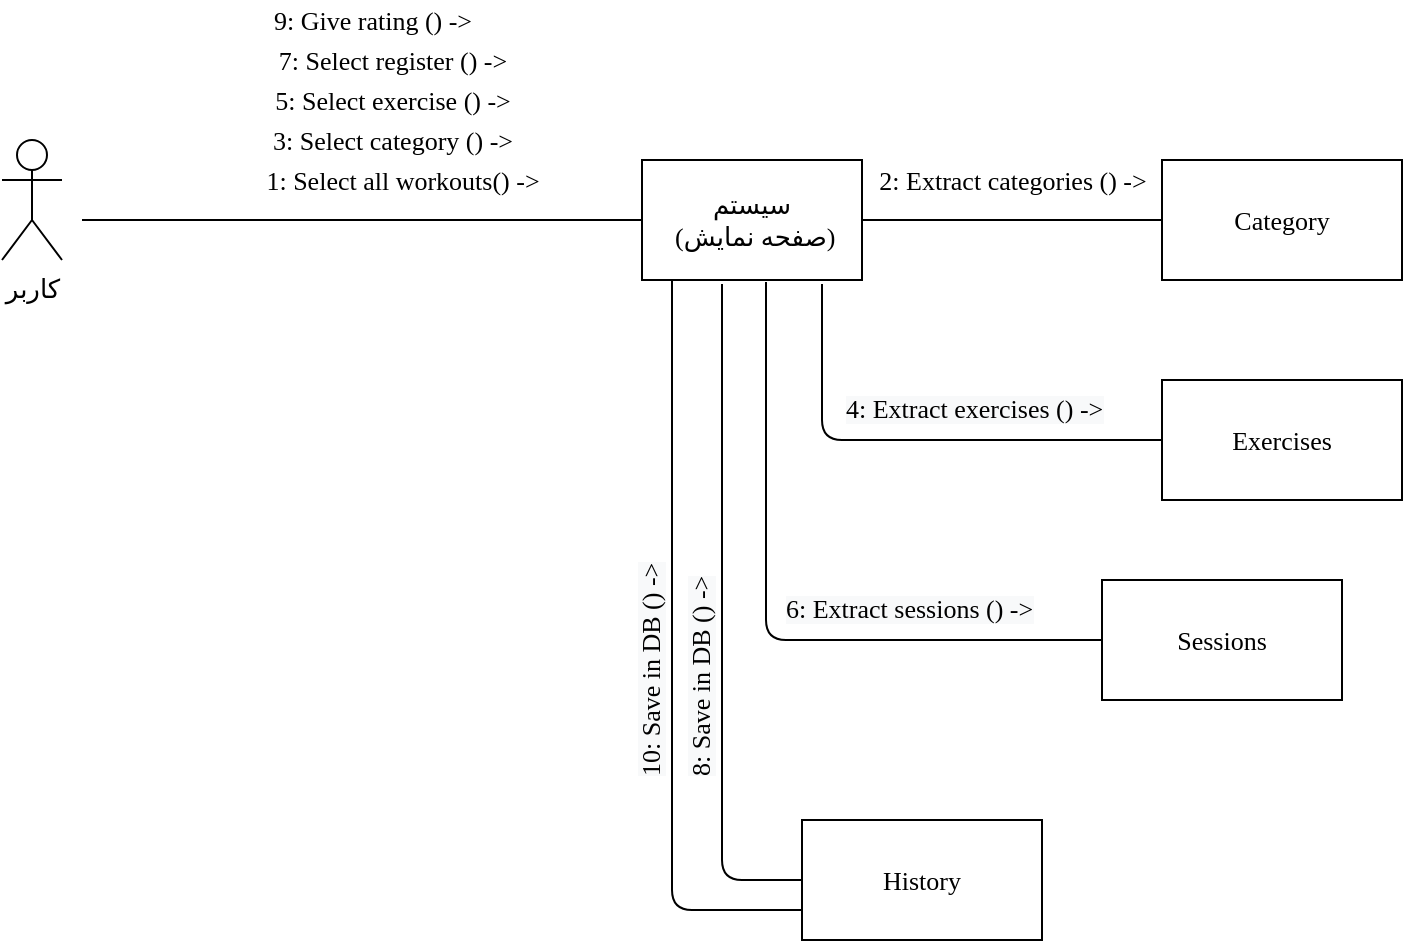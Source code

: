 <mxfile version="14.8.0" type="github">
  <diagram id="3rxcRG7_KeM766j_jDJI" name="Page-1">
    <mxGraphModel dx="782" dy="436" grid="1" gridSize="10" guides="1" tooltips="1" connect="1" arrows="1" fold="1" page="1" pageScale="1" pageWidth="850" pageHeight="1100" math="0" shadow="0">
      <root>
        <mxCell id="0" />
        <mxCell id="1" parent="0" />
        <mxCell id="IZPJPcY7To4VbOwBgczM-1" value="&lt;font face=&quot;B Zar&quot; style=&quot;font-size: 13px&quot;&gt;کاربر&lt;/font&gt;" style="shape=umlActor;verticalLabelPosition=bottom;verticalAlign=top;html=1;outlineConnect=0;" parent="1" vertex="1">
          <mxGeometry x="140" y="160" width="30" height="60" as="geometry" />
        </mxCell>
        <mxCell id="IZPJPcY7To4VbOwBgczM-2" value="&lt;font face=&quot;B Zar&quot; style=&quot;font-size: 13px&quot;&gt;سیستم&lt;br&gt;&amp;nbsp;(صفحه نمایش)&lt;/font&gt;" style="rounded=0;whiteSpace=wrap;html=1;" parent="1" vertex="1">
          <mxGeometry x="460" y="170" width="110" height="60" as="geometry" />
        </mxCell>
        <mxCell id="IZPJPcY7To4VbOwBgczM-3" value="&lt;font face=&quot;Times New Roman&quot; style=&quot;font-size: 13px&quot;&gt;Category&lt;/font&gt;" style="rounded=0;whiteSpace=wrap;html=1;" parent="1" vertex="1">
          <mxGeometry x="720" y="170" width="120" height="60" as="geometry" />
        </mxCell>
        <mxCell id="IZPJPcY7To4VbOwBgczM-4" value="" style="endArrow=none;html=1;" parent="1" edge="1">
          <mxGeometry width="50" height="50" relative="1" as="geometry">
            <mxPoint x="180" y="200" as="sourcePoint" />
            <mxPoint x="460" y="200" as="targetPoint" />
          </mxGeometry>
        </mxCell>
        <mxCell id="IZPJPcY7To4VbOwBgczM-6" value="&lt;font face=&quot;Times New Roman&quot; style=&quot;font-size: 13px&quot;&gt;1: Select all workouts() -&amp;gt;&lt;/font&gt;" style="text;html=1;align=center;verticalAlign=middle;resizable=0;points=[];autosize=1;" parent="1" vertex="1">
          <mxGeometry x="265" y="170" width="150" height="20" as="geometry" />
        </mxCell>
        <mxCell id="IZPJPcY7To4VbOwBgczM-7" value="&lt;font face=&quot;Times New Roman&quot; style=&quot;font-size: 13px&quot;&gt;3: Select category () -&amp;gt;&lt;/font&gt;" style="text;html=1;align=center;verticalAlign=middle;resizable=0;points=[];autosize=1;" parent="1" vertex="1">
          <mxGeometry x="265" y="150" width="140" height="20" as="geometry" />
        </mxCell>
        <mxCell id="IZPJPcY7To4VbOwBgczM-8" value="&lt;font face=&quot;Times New Roman&quot; style=&quot;font-size: 13px&quot;&gt;5: Select exercise () -&amp;gt;&lt;/font&gt;" style="text;html=1;align=center;verticalAlign=middle;resizable=0;points=[];autosize=1;" parent="1" vertex="1">
          <mxGeometry x="270" y="130" width="130" height="20" as="geometry" />
        </mxCell>
        <mxCell id="IZPJPcY7To4VbOwBgczM-12" value="&lt;font face=&quot;Times New Roman&quot; style=&quot;font-size: 13px&quot;&gt;2: Extract categories () -&amp;gt;&lt;/font&gt;" style="text;html=1;align=center;verticalAlign=middle;resizable=0;points=[];autosize=1;rotation=0;" parent="1" vertex="1">
          <mxGeometry x="570" y="170" width="150" height="20" as="geometry" />
        </mxCell>
        <mxCell id="IZPJPcY7To4VbOwBgczM-13" value="" style="endArrow=none;html=1;exitX=0;exitY=0.5;exitDx=0;exitDy=0;entryX=1;entryY=0.5;entryDx=0;entryDy=0;" parent="1" source="IZPJPcY7To4VbOwBgczM-3" target="IZPJPcY7To4VbOwBgczM-2" edge="1">
          <mxGeometry width="50" height="50" relative="1" as="geometry">
            <mxPoint x="410" y="270" as="sourcePoint" />
            <mxPoint x="460" y="220" as="targetPoint" />
          </mxGeometry>
        </mxCell>
        <mxCell id="IZPJPcY7To4VbOwBgczM-14" value="&lt;font face=&quot;Times New Roman&quot; style=&quot;font-size: 13px&quot;&gt;History&lt;/font&gt;" style="rounded=0;whiteSpace=wrap;html=1;" parent="1" vertex="1">
          <mxGeometry x="540" y="500" width="120" height="60" as="geometry" />
        </mxCell>
        <mxCell id="IZPJPcY7To4VbOwBgczM-15" value="" style="endArrow=none;html=1;exitX=0;exitY=0.5;exitDx=0;exitDy=0;" parent="1" source="zoFUiw46XJQW-G4aNhdD-3" edge="1">
          <mxGeometry width="50" height="50" relative="1" as="geometry">
            <mxPoint x="410" y="270" as="sourcePoint" />
            <mxPoint x="550" y="232" as="targetPoint" />
            <Array as="points">
              <mxPoint x="550" y="310" />
            </Array>
          </mxGeometry>
        </mxCell>
        <mxCell id="IZPJPcY7To4VbOwBgczM-16" value="&lt;span style=&quot;color: rgb(0 , 0 , 0) ; font-style: normal ; font-weight: normal ; letter-spacing: normal ; text-align: center ; text-indent: 0px ; text-transform: none ; word-spacing: 0px ; background-color: rgb(248 , 249 , 250) ; text-decoration: none ; display: inline ; float: none&quot;&gt;&lt;font face=&quot;Times New Roman&quot; style=&quot;font-size: 13px&quot;&gt;4: Extract exercises () -&amp;gt;&lt;/font&gt;&lt;/span&gt;" style="text;whiteSpace=wrap;html=1;rotation=0;" parent="1" vertex="1">
          <mxGeometry x="560" y="280" width="160" height="30" as="geometry" />
        </mxCell>
        <mxCell id="IZPJPcY7To4VbOwBgczM-17" value="&lt;font face=&quot;Times New Roman&quot; style=&quot;font-size: 13px&quot;&gt;7: Select register () -&amp;gt;&lt;/font&gt;" style="text;html=1;align=center;verticalAlign=middle;resizable=0;points=[];autosize=1;" parent="1" vertex="1">
          <mxGeometry x="270" y="110" width="130" height="20" as="geometry" />
        </mxCell>
        <mxCell id="IZPJPcY7To4VbOwBgczM-18" value="&lt;span style=&quot;color: rgb(0 , 0 , 0) ; font-style: normal ; font-weight: normal ; letter-spacing: normal ; text-align: center ; text-indent: 0px ; text-transform: none ; word-spacing: 0px ; background-color: rgb(248 , 249 , 250) ; text-decoration: none ; display: inline ; float: none&quot;&gt;&lt;font style=&quot;font-size: 13px&quot; face=&quot;Times New Roman&quot;&gt;8: Save in DB () -&amp;gt;&lt;/font&gt;&lt;/span&gt;" style="text;whiteSpace=wrap;html=1;rotation=-90;" parent="1" vertex="1">
          <mxGeometry x="405" y="380" width="170" height="30" as="geometry" />
        </mxCell>
        <mxCell id="zoFUiw46XJQW-G4aNhdD-3" value="&lt;font face=&quot;Times New Roman&quot; style=&quot;font-size: 13px&quot;&gt;Exercises&lt;/font&gt;" style="rounded=0;whiteSpace=wrap;html=1;" vertex="1" parent="1">
          <mxGeometry x="720" y="280" width="120" height="60" as="geometry" />
        </mxCell>
        <mxCell id="zoFUiw46XJQW-G4aNhdD-4" value="&lt;font face=&quot;Times New Roman&quot; style=&quot;font-size: 13px&quot;&gt;Sessions&lt;/font&gt;" style="rounded=0;whiteSpace=wrap;html=1;" vertex="1" parent="1">
          <mxGeometry x="690" y="380" width="120" height="60" as="geometry" />
        </mxCell>
        <mxCell id="zoFUiw46XJQW-G4aNhdD-5" value="" style="endArrow=none;html=1;exitX=0;exitY=0.5;exitDx=0;exitDy=0;" edge="1" parent="1" source="zoFUiw46XJQW-G4aNhdD-4">
          <mxGeometry width="50" height="50" relative="1" as="geometry">
            <mxPoint x="320" y="400" as="sourcePoint" />
            <mxPoint x="522" y="231" as="targetPoint" />
            <Array as="points">
              <mxPoint x="522" y="410" />
            </Array>
          </mxGeometry>
        </mxCell>
        <mxCell id="zoFUiw46XJQW-G4aNhdD-6" value="&lt;span style=&quot;color: rgb(0 , 0 , 0) ; font-style: normal ; font-weight: normal ; letter-spacing: normal ; text-align: center ; text-indent: 0px ; text-transform: none ; word-spacing: 0px ; background-color: rgb(248 , 249 , 250) ; text-decoration: none ; display: inline ; float: none&quot;&gt;&lt;font face=&quot;Times New Roman&quot; style=&quot;font-size: 13px&quot;&gt;6: Extract sessions () -&amp;gt;&lt;/font&gt;&lt;/span&gt;" style="text;whiteSpace=wrap;html=1;rotation=0;" vertex="1" parent="1">
          <mxGeometry x="530" y="380" width="160" height="30" as="geometry" />
        </mxCell>
        <mxCell id="zoFUiw46XJQW-G4aNhdD-7" value="&lt;font face=&quot;Times New Roman&quot; style=&quot;font-size: 13px&quot;&gt;9: Give rating () -&amp;gt;&lt;/font&gt;" style="text;html=1;align=center;verticalAlign=middle;resizable=0;points=[];autosize=1;" vertex="1" parent="1">
          <mxGeometry x="270" y="90" width="110" height="20" as="geometry" />
        </mxCell>
        <mxCell id="zoFUiw46XJQW-G4aNhdD-8" value="" style="endArrow=none;html=1;exitX=0;exitY=0.5;exitDx=0;exitDy=0;" edge="1" parent="1" source="IZPJPcY7To4VbOwBgczM-14">
          <mxGeometry width="50" height="50" relative="1" as="geometry">
            <mxPoint x="490" y="518" as="sourcePoint" />
            <mxPoint x="500" y="232" as="targetPoint" />
            <Array as="points">
              <mxPoint x="500" y="530" />
            </Array>
          </mxGeometry>
        </mxCell>
        <mxCell id="zoFUiw46XJQW-G4aNhdD-9" value="" style="endArrow=none;html=1;exitX=0;exitY=0.75;exitDx=0;exitDy=0;" edge="1" parent="1" source="IZPJPcY7To4VbOwBgczM-14">
          <mxGeometry width="50" height="50" relative="1" as="geometry">
            <mxPoint x="520" y="540" as="sourcePoint" />
            <mxPoint x="475" y="230" as="targetPoint" />
            <Array as="points">
              <mxPoint x="475" y="545" />
            </Array>
          </mxGeometry>
        </mxCell>
        <mxCell id="zoFUiw46XJQW-G4aNhdD-10" value="&lt;span style=&quot;color: rgb(0 , 0 , 0) ; font-style: normal ; font-weight: normal ; letter-spacing: normal ; text-align: center ; text-indent: 0px ; text-transform: none ; word-spacing: 0px ; background-color: rgb(248 , 249 , 250) ; text-decoration: none ; display: inline ; float: none&quot;&gt;&lt;font face=&quot;Times New Roman&quot; style=&quot;font-size: 13px&quot;&gt;10: Save in DB () -&amp;gt;&lt;/font&gt;&lt;/span&gt;" style="text;whiteSpace=wrap;html=1;rotation=-90;" vertex="1" parent="1">
          <mxGeometry x="380" y="380" width="170" height="30" as="geometry" />
        </mxCell>
      </root>
    </mxGraphModel>
  </diagram>
</mxfile>
